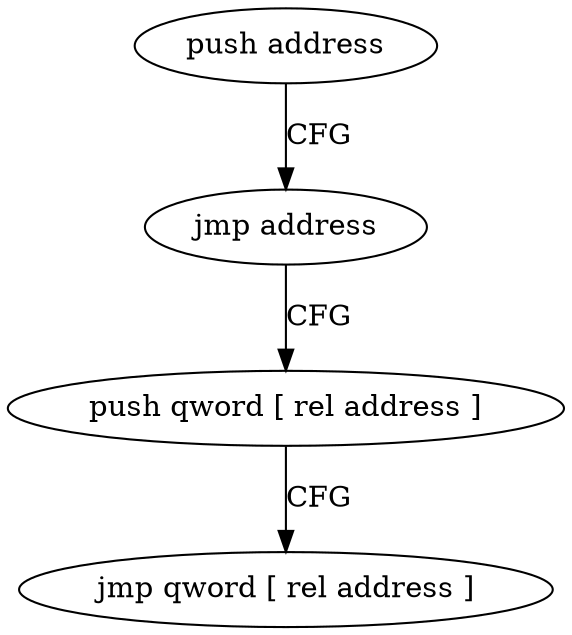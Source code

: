 digraph "func" {
"4200326" [label = "push address" ]
"4200331" [label = "jmp address" ]
"4200304" [label = "push qword [ rel address ]" ]
"4200310" [label = "jmp qword [ rel address ]" ]
"4200326" -> "4200331" [ label = "CFG" ]
"4200331" -> "4200304" [ label = "CFG" ]
"4200304" -> "4200310" [ label = "CFG" ]
}

